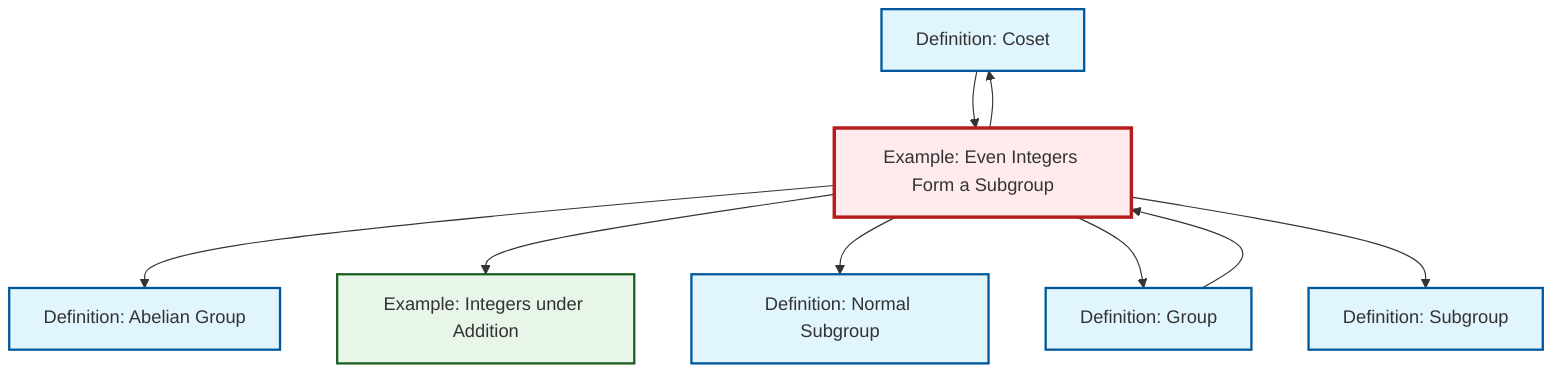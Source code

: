 graph TD
    classDef definition fill:#e1f5fe,stroke:#01579b,stroke-width:2px
    classDef theorem fill:#f3e5f5,stroke:#4a148c,stroke-width:2px
    classDef axiom fill:#fff3e0,stroke:#e65100,stroke-width:2px
    classDef example fill:#e8f5e9,stroke:#1b5e20,stroke-width:2px
    classDef current fill:#ffebee,stroke:#b71c1c,stroke-width:3px
    ex-integers-addition["Example: Integers under Addition"]:::example
    def-coset["Definition: Coset"]:::definition
    def-abelian-group["Definition: Abelian Group"]:::definition
    def-normal-subgroup["Definition: Normal Subgroup"]:::definition
    def-group["Definition: Group"]:::definition
    ex-even-integers-subgroup["Example: Even Integers Form a Subgroup"]:::example
    def-subgroup["Definition: Subgroup"]:::definition
    ex-even-integers-subgroup --> def-abelian-group
    ex-even-integers-subgroup --> ex-integers-addition
    ex-even-integers-subgroup --> def-normal-subgroup
    ex-even-integers-subgroup --> def-group
    def-coset --> ex-even-integers-subgroup
    def-group --> ex-even-integers-subgroup
    ex-even-integers-subgroup --> def-subgroup
    ex-even-integers-subgroup --> def-coset
    class ex-even-integers-subgroup current
